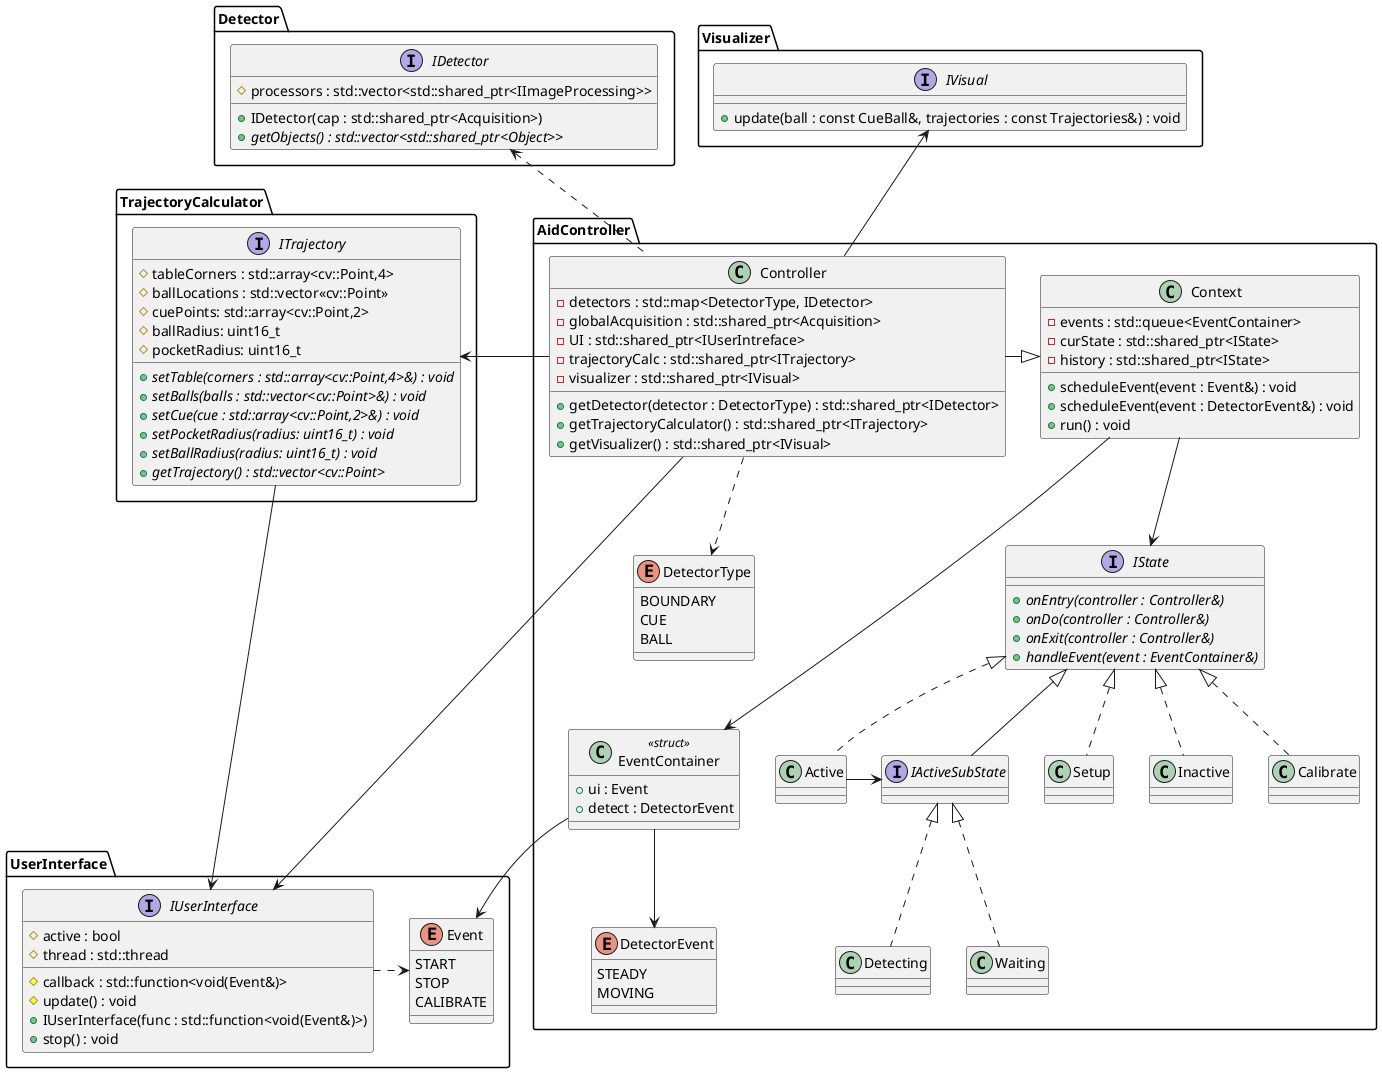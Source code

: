 @startuml

package Detector
{
    interface IDetector
    {
        + IDetector(cap : std::shared_ptr<Acquisition>)
        + //getObjects() : std::vector<std::shared_ptr<Object>>//

        # processors : std::vector<std::shared_ptr<IImageProcessing>>
    }
}

package Visualizer
{
    interface IVisual
    {
        + update(ball : const CueBall&, trajectories : const Trajectories&) : void
    }
}

package TrajectoryCalculator {

    interface ITrajectory{
        # tableCorners : std::array<cv::Point,4>
        # ballLocations : std::vector<<cv::Point>>
        # cuePoints: std::array<cv::Point,2>
        # ballRadius: uint16_t
        # pocketRadius: uint16_t
        
        + //setTable(corners : std::array<cv::Point,4>&) : void//
        + //setBalls(balls : std::vector<cv::Point>&) : void//
        + //setCue(cue : std::array<cv::Point,2>&) : void//
        + //setPocketRadius(radius: uint16_t) : void//
        + //setBallRadius(radius: uint16_t) : void//
        + //getTrajectory() : std::vector<cv::Point>//
    }
}

package UserInterface
{
    enum Event
    {
        START
        STOP
        CALIBRATE
    }

    interface IUserInterface
    {
        # active : bool
        # thread : std::thread
        # callback : std::function<void(Event&)>
        # update() : void
        + IUserInterface(func : std::function<void(Event&)>)
        + stop() : void
    }
}

package AidController
{
    class EventContainer <<struct>>
    {
        + ui : Event
        + detect : DetectorEvent
    }

    class Controller
    {
        - detectors : std::map<DetectorType, IDetector>
        - globalAcquisition : std::shared_ptr<Acquisition>
        - UI : std::shared_ptr<IUserIntreface>
        - trajectoryCalc : std::shared_ptr<ITrajectory>
        - visualizer : std::shared_ptr<IVisual>
        + getDetector(detector : DetectorType) : std::shared_ptr<IDetector>
        + getTrajectoryCalculator() : std::shared_ptr<ITrajectory>
        + getVisualizer() : std::shared_ptr<IVisual>
    }

    interface IState
    {
        + //onEntry(controller : Controller&)//
        + //onDo(controller : Controller&)//
        + //onExit(controller : Controller&)//
        + //handleEvent(event : EventContainer&)//
    }

    interface IActiveSubState

    class Waiting

    class Detecting

    class Setup

    class Active

    class Inactive

    class Calibrate

    enum DetectorEvent
    {
        STEADY
        MOVING
    }

    enum DetectorType
    {
        BOUNDARY
        CUE
        BALL
    }

    class Context
    {
        - events : std::queue<EventContainer>
        - curState : std::shared_ptr<IState>
        - history : std::shared_ptr<IState>
        + scheduleEvent(event : Event&) : void
        + scheduleEvent(event : DetectorEvent&) : void
        + run() : void
    }
}

ITrajectory <- Controller
IVisual <-- Controller
IDetector <.. Controller
Controller ..> DetectorType
Controller -|> Context
Controller --> IUserInterface
'Context <|- Controller
Context --> IState
Context --> EventContainer

IState <|.. Setup
IState <|.. Active
IState <|.. Inactive
IState <|.. Calibrate

'Setup -[hidden]> Inactive
'Inactive -[hidden]> Calibrate
'Calibrate -[hidden]> Active

Active -> IActiveSubState 

IState <|-- IActiveSubState
IActiveSubState <|.. Waiting
IActiveSubState <|.. Detecting

IUserInterface .> Event

EventContainer --> Event
EventContainer --> DetectorEvent

ITrajectory --> IUserInterface

DetectorType -[hidden]-> EventContainer

'Controller --> EventContainer 

@enduml